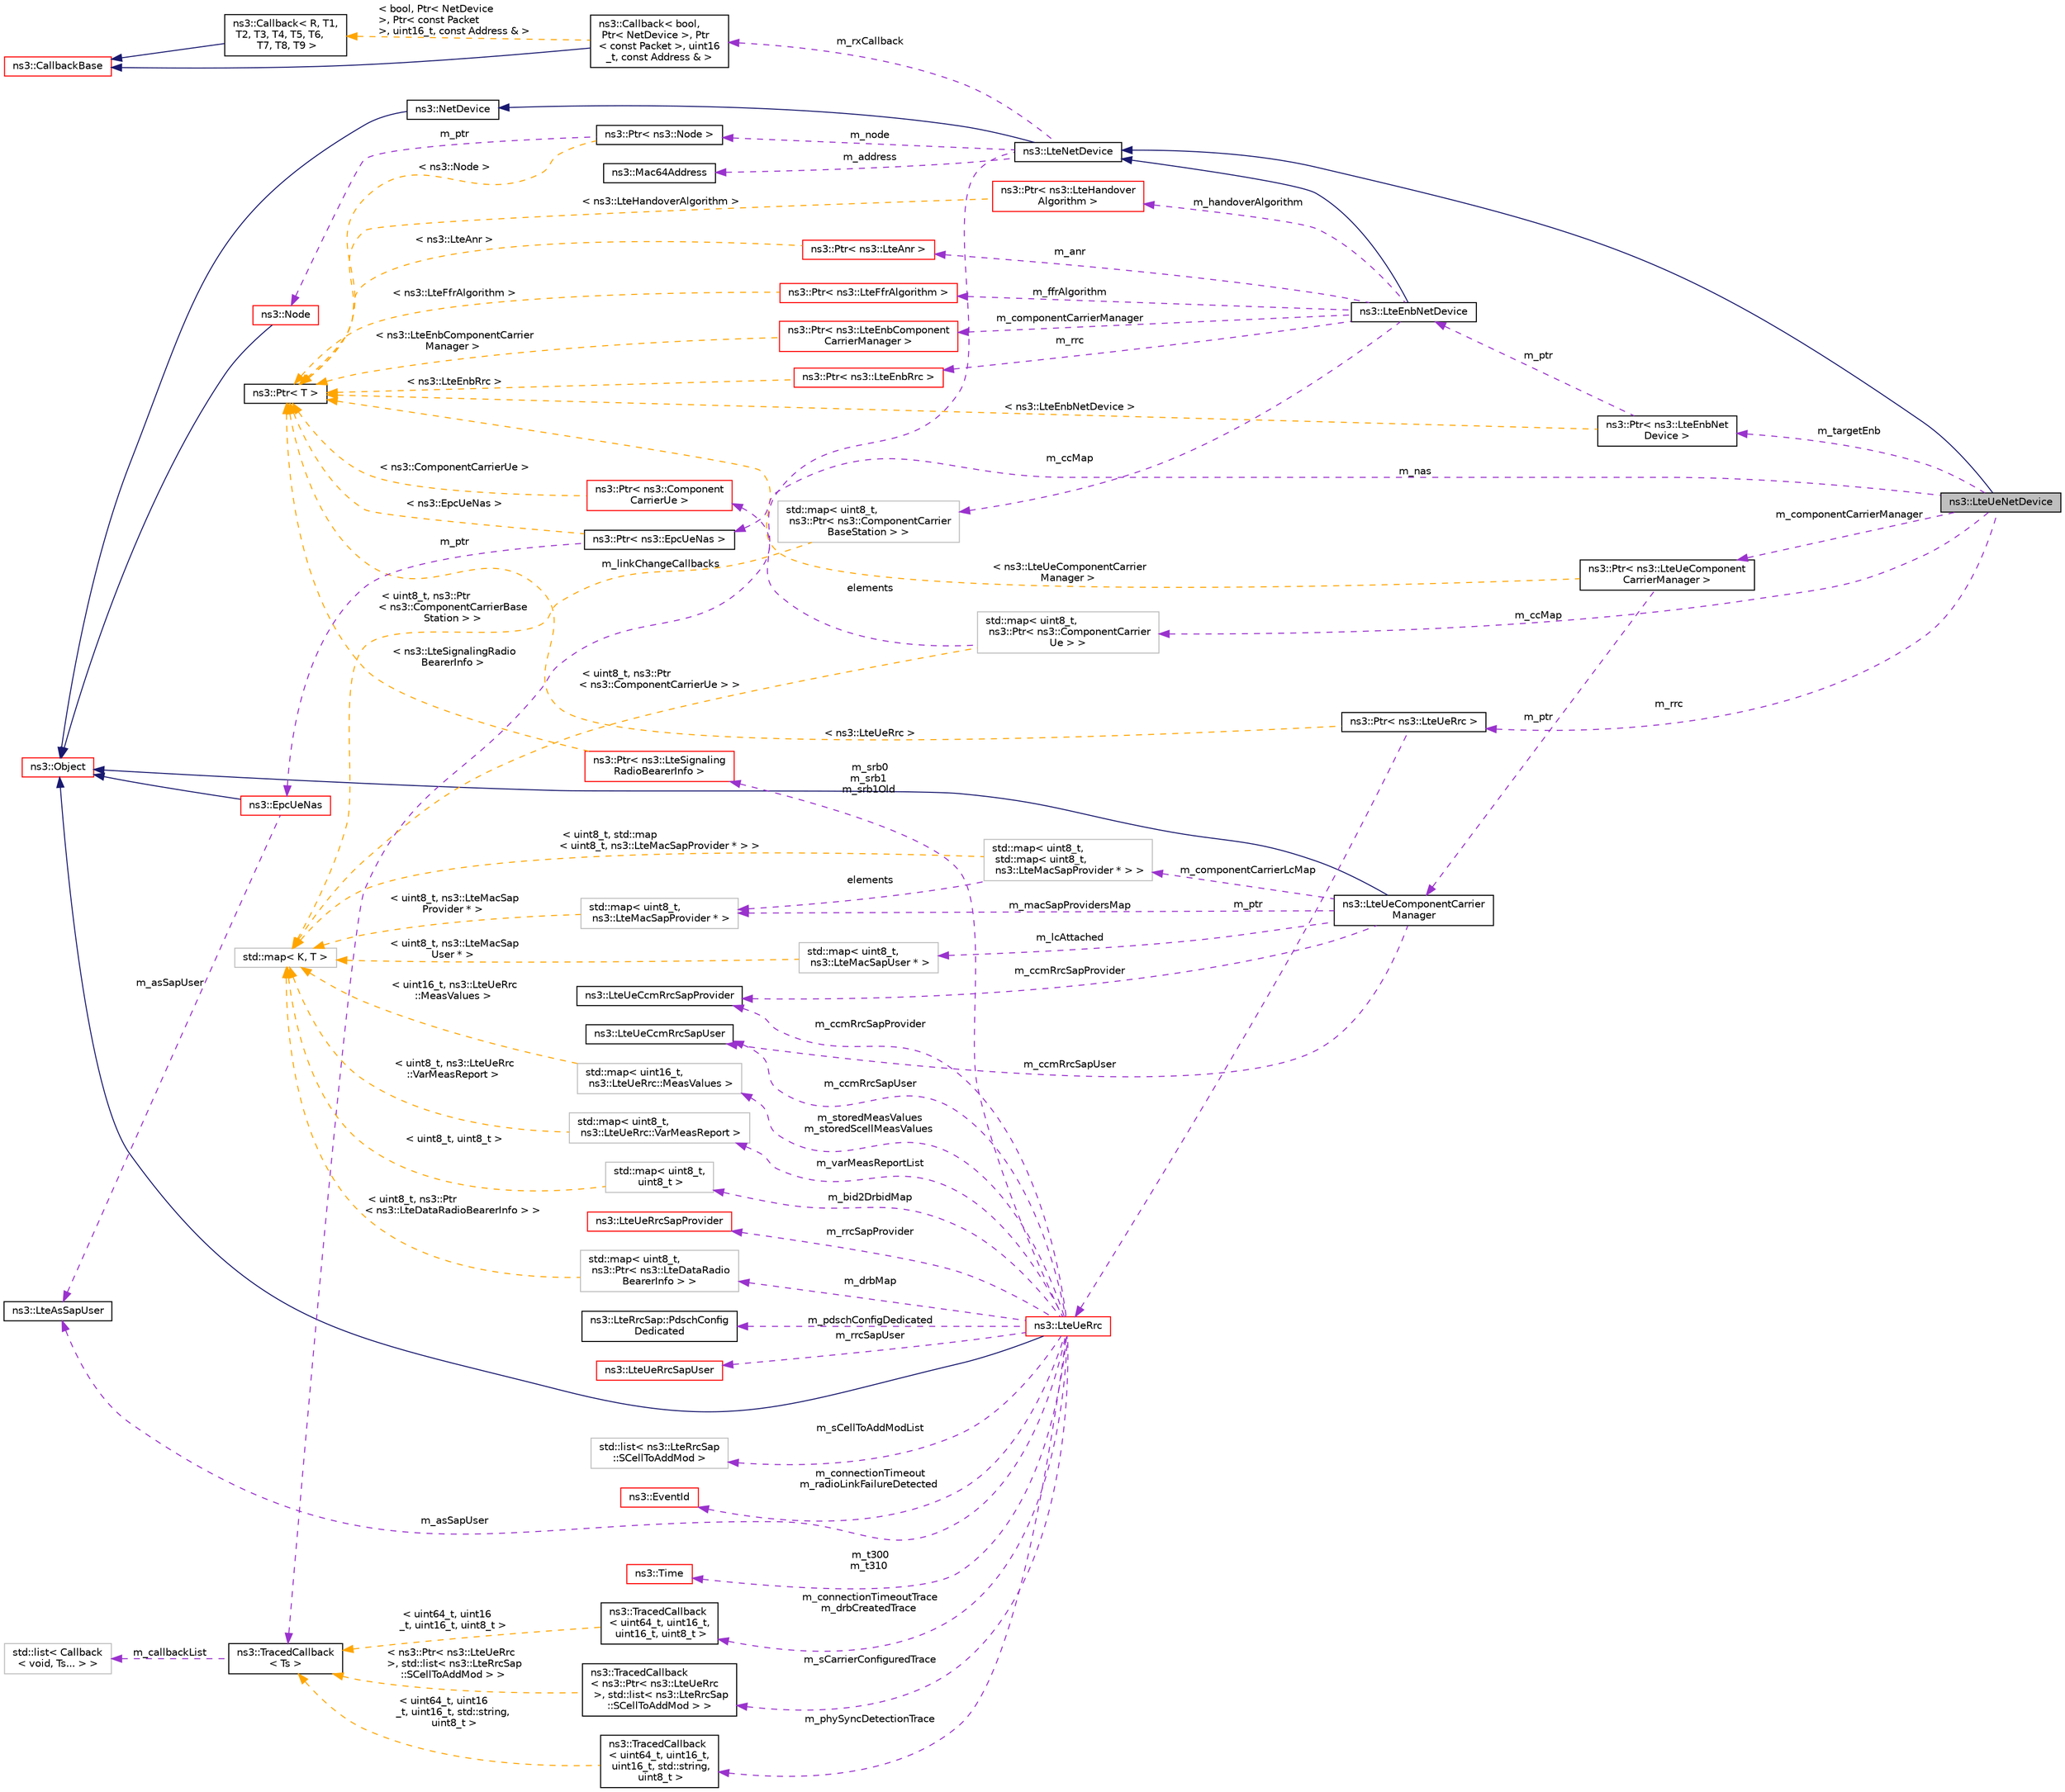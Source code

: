 digraph "ns3::LteUeNetDevice"
{
 // LATEX_PDF_SIZE
  edge [fontname="Helvetica",fontsize="10",labelfontname="Helvetica",labelfontsize="10"];
  node [fontname="Helvetica",fontsize="10",shape=record];
  rankdir="LR";
  Node1 [label="ns3::LteUeNetDevice",height=0.2,width=0.4,color="black", fillcolor="grey75", style="filled", fontcolor="black",tooltip="The LteUeNetDevice class implements the UE net device."];
  Node2 -> Node1 [dir="back",color="midnightblue",fontsize="10",style="solid",fontname="Helvetica"];
  Node2 [label="ns3::LteNetDevice",height=0.2,width=0.4,color="black", fillcolor="white", style="filled",URL="$classns3_1_1_lte_net_device.html",tooltip="LteNetDevice provides basic implementation for all LTE network devices."];
  Node3 -> Node2 [dir="back",color="midnightblue",fontsize="10",style="solid",fontname="Helvetica"];
  Node3 [label="ns3::NetDevice",height=0.2,width=0.4,color="black", fillcolor="white", style="filled",URL="$classns3_1_1_net_device.html",tooltip="Network layer to device interface."];
  Node4 -> Node3 [dir="back",color="midnightblue",fontsize="10",style="solid",fontname="Helvetica"];
  Node4 [label="ns3::Object",height=0.2,width=0.4,color="red", fillcolor="white", style="filled",URL="$classns3_1_1_object.html",tooltip="A base class which provides memory management and object aggregation."];
  Node11 -> Node2 [dir="back",color="darkorchid3",fontsize="10",style="dashed",label=" m_address" ,fontname="Helvetica"];
  Node11 [label="ns3::Mac64Address",height=0.2,width=0.4,color="black", fillcolor="white", style="filled",URL="$classns3_1_1_mac64_address.html",tooltip="an EUI-64 address"];
  Node12 -> Node2 [dir="back",color="darkorchid3",fontsize="10",style="dashed",label=" m_node" ,fontname="Helvetica"];
  Node12 [label="ns3::Ptr\< ns3::Node \>",height=0.2,width=0.4,color="black", fillcolor="white", style="filled",URL="$classns3_1_1_ptr.html",tooltip=" "];
  Node13 -> Node12 [dir="back",color="darkorchid3",fontsize="10",style="dashed",label=" m_ptr" ,fontname="Helvetica"];
  Node13 [label="ns3::Node",height=0.2,width=0.4,color="red", fillcolor="white", style="filled",URL="$classns3_1_1_node.html",tooltip="A network Node."];
  Node4 -> Node13 [dir="back",color="midnightblue",fontsize="10",style="solid",fontname="Helvetica"];
  Node21 -> Node12 [dir="back",color="orange",fontsize="10",style="dashed",label=" \< ns3::Node \>" ,fontname="Helvetica"];
  Node21 [label="ns3::Ptr\< T \>",height=0.2,width=0.4,color="black", fillcolor="white", style="filled",URL="$classns3_1_1_ptr.html",tooltip="Smart pointer class similar to boost::intrusive_ptr."];
  Node47 -> Node2 [dir="back",color="darkorchid3",fontsize="10",style="dashed",label=" m_linkChangeCallbacks" ,fontname="Helvetica"];
  Node47 [label="ns3::TracedCallback\l\< Ts \>",height=0.2,width=0.4,color="black", fillcolor="white", style="filled",URL="$classns3_1_1_traced_callback.html",tooltip="Forward calls to a chain of Callback."];
  Node48 -> Node47 [dir="back",color="darkorchid3",fontsize="10",style="dashed",label=" m_callbackList" ,fontname="Helvetica"];
  Node48 [label="std::list\< Callback\l\< void, Ts... \> \>",height=0.2,width=0.4,color="grey75", fillcolor="white", style="filled",tooltip=" "];
  Node51 -> Node2 [dir="back",color="darkorchid3",fontsize="10",style="dashed",label=" m_rxCallback" ,fontname="Helvetica"];
  Node51 [label="ns3::Callback\< bool,\l Ptr\< NetDevice \>, Ptr\l\< const Packet \>, uint16\l_t, const Address & \>",height=0.2,width=0.4,color="black", fillcolor="white", style="filled",URL="$classns3_1_1_callback.html",tooltip=" "];
  Node41 -> Node51 [dir="back",color="midnightblue",fontsize="10",style="solid",fontname="Helvetica"];
  Node41 [label="ns3::CallbackBase",height=0.2,width=0.4,color="red", fillcolor="white", style="filled",URL="$classns3_1_1_callback_base.html",tooltip="Base class for Callback class."];
  Node45 -> Node51 [dir="back",color="orange",fontsize="10",style="dashed",label=" \< bool, Ptr\< NetDevice\l \>, Ptr\< const Packet\l \>, uint16_t, const Address & \>" ,fontname="Helvetica"];
  Node45 [label="ns3::Callback\< R, T1,\l T2, T3, T4, T5, T6,\l T7, T8, T9 \>",height=0.2,width=0.4,color="black", fillcolor="white", style="filled",URL="$classns3_1_1_callback.html",tooltip="Callback template class."];
  Node41 -> Node45 [dir="back",color="midnightblue",fontsize="10",style="solid",fontname="Helvetica"];
  Node52 -> Node1 [dir="back",color="darkorchid3",fontsize="10",style="dashed",label=" m_componentCarrierManager" ,fontname="Helvetica"];
  Node52 [label="ns3::Ptr\< ns3::LteUeComponent\lCarrierManager \>",height=0.2,width=0.4,color="black", fillcolor="white", style="filled",URL="$classns3_1_1_ptr.html",tooltip=" "];
  Node53 -> Node52 [dir="back",color="darkorchid3",fontsize="10",style="dashed",label=" m_ptr" ,fontname="Helvetica"];
  Node53 [label="ns3::LteUeComponentCarrier\lManager",height=0.2,width=0.4,color="black", fillcolor="white", style="filled",URL="$classns3_1_1_lte_ue_component_carrier_manager.html",tooltip="The abstract base class of a Component Carrier Manager* for UE that operates using the component carr..."];
  Node4 -> Node53 [dir="back",color="midnightblue",fontsize="10",style="solid",fontname="Helvetica"];
  Node54 -> Node53 [dir="back",color="darkorchid3",fontsize="10",style="dashed",label=" m_macSapProvidersMap" ,fontname="Helvetica"];
  Node54 [label="std::map\< uint8_t,\l ns3::LteMacSapProvider * \>",height=0.2,width=0.4,color="grey75", fillcolor="white", style="filled",tooltip=" "];
  Node56 -> Node54 [dir="back",color="orange",fontsize="10",style="dashed",label=" \< uint8_t, ns3::LteMacSap\lProvider * \>" ,fontname="Helvetica"];
  Node56 [label="std::map\< K, T \>",height=0.2,width=0.4,color="grey75", fillcolor="white", style="filled",tooltip=" "];
  Node57 -> Node53 [dir="back",color="darkorchid3",fontsize="10",style="dashed",label=" m_ccmRrcSapProvider" ,fontname="Helvetica"];
  Node57 [label="ns3::LteUeCcmRrcSapProvider",height=0.2,width=0.4,color="black", fillcolor="white", style="filled",URL="$classns3_1_1_lte_ue_ccm_rrc_sap_provider.html",tooltip="Service Access Point (SAP) offered by the UE component carrier manager to the UE RRC."];
  Node58 -> Node53 [dir="back",color="darkorchid3",fontsize="10",style="dashed",label=" m_ccmRrcSapUser" ,fontname="Helvetica"];
  Node58 [label="ns3::LteUeCcmRrcSapUser",height=0.2,width=0.4,color="black", fillcolor="white", style="filled",URL="$classns3_1_1_lte_ue_ccm_rrc_sap_user.html",tooltip="Service Access Point (SAP) offered by the UE RRC to the UE CCM."];
  Node59 -> Node53 [dir="back",color="darkorchid3",fontsize="10",style="dashed",label=" m_lcAttached" ,fontname="Helvetica"];
  Node59 [label="std::map\< uint8_t,\l ns3::LteMacSapUser * \>",height=0.2,width=0.4,color="grey75", fillcolor="white", style="filled",tooltip=" "];
  Node56 -> Node59 [dir="back",color="orange",fontsize="10",style="dashed",label=" \< uint8_t, ns3::LteMacSap\lUser * \>" ,fontname="Helvetica"];
  Node61 -> Node53 [dir="back",color="darkorchid3",fontsize="10",style="dashed",label=" m_componentCarrierLcMap" ,fontname="Helvetica"];
  Node61 [label="std::map\< uint8_t,\l std::map\< uint8_t,\l ns3::LteMacSapProvider * \> \>",height=0.2,width=0.4,color="grey75", fillcolor="white", style="filled",tooltip=" "];
  Node54 -> Node61 [dir="back",color="darkorchid3",fontsize="10",style="dashed",label=" elements" ,fontname="Helvetica"];
  Node56 -> Node61 [dir="back",color="orange",fontsize="10",style="dashed",label=" \< uint8_t, std::map\l\< uint8_t, ns3::LteMacSapProvider * \> \>" ,fontname="Helvetica"];
  Node21 -> Node52 [dir="back",color="orange",fontsize="10",style="dashed",label=" \< ns3::LteUeComponentCarrier\lManager \>" ,fontname="Helvetica"];
  Node62 -> Node1 [dir="back",color="darkorchid3",fontsize="10",style="dashed",label=" m_targetEnb" ,fontname="Helvetica"];
  Node62 [label="ns3::Ptr\< ns3::LteEnbNet\lDevice \>",height=0.2,width=0.4,color="black", fillcolor="white", style="filled",URL="$classns3_1_1_ptr.html",tooltip=" "];
  Node63 -> Node62 [dir="back",color="darkorchid3",fontsize="10",style="dashed",label=" m_ptr" ,fontname="Helvetica"];
  Node63 [label="ns3::LteEnbNetDevice",height=0.2,width=0.4,color="black", fillcolor="white", style="filled",URL="$classns3_1_1_lte_enb_net_device.html",tooltip="The eNodeB device implementation."];
  Node2 -> Node63 [dir="back",color="midnightblue",fontsize="10",style="solid",fontname="Helvetica"];
  Node64 -> Node63 [dir="back",color="darkorchid3",fontsize="10",style="dashed",label=" m_ffrAlgorithm" ,fontname="Helvetica"];
  Node64 [label="ns3::Ptr\< ns3::LteFfrAlgorithm \>",height=0.2,width=0.4,color="red", fillcolor="white", style="filled",URL="$classns3_1_1_ptr.html",tooltip=" "];
  Node21 -> Node64 [dir="back",color="orange",fontsize="10",style="dashed",label=" \< ns3::LteFfrAlgorithm \>" ,fontname="Helvetica"];
  Node66 -> Node63 [dir="back",color="darkorchid3",fontsize="10",style="dashed",label=" m_componentCarrierManager" ,fontname="Helvetica"];
  Node66 [label="ns3::Ptr\< ns3::LteEnbComponent\lCarrierManager \>",height=0.2,width=0.4,color="red", fillcolor="white", style="filled",URL="$classns3_1_1_ptr.html",tooltip=" "];
  Node21 -> Node66 [dir="back",color="orange",fontsize="10",style="dashed",label=" \< ns3::LteEnbComponentCarrier\lManager \>" ,fontname="Helvetica"];
  Node91 -> Node63 [dir="back",color="darkorchid3",fontsize="10",style="dashed",label=" m_ccMap" ,fontname="Helvetica"];
  Node91 [label="std::map\< uint8_t,\l ns3::Ptr\< ns3::ComponentCarrier\lBaseStation \> \>",height=0.2,width=0.4,color="grey75", fillcolor="white", style="filled",tooltip=" "];
  Node56 -> Node91 [dir="back",color="orange",fontsize="10",style="dashed",label=" \< uint8_t, ns3::Ptr\l\< ns3::ComponentCarrierBase\lStation \> \>" ,fontname="Helvetica"];
  Node76 -> Node63 [dir="back",color="darkorchid3",fontsize="10",style="dashed",label=" m_rrc" ,fontname="Helvetica"];
  Node76 [label="ns3::Ptr\< ns3::LteEnbRrc \>",height=0.2,width=0.4,color="red", fillcolor="white", style="filled",URL="$classns3_1_1_ptr.html",tooltip=" "];
  Node21 -> Node76 [dir="back",color="orange",fontsize="10",style="dashed",label=" \< ns3::LteEnbRrc \>" ,fontname="Helvetica"];
  Node175 -> Node63 [dir="back",color="darkorchid3",fontsize="10",style="dashed",label=" m_handoverAlgorithm" ,fontname="Helvetica"];
  Node175 [label="ns3::Ptr\< ns3::LteHandover\lAlgorithm \>",height=0.2,width=0.4,color="red", fillcolor="white", style="filled",URL="$classns3_1_1_ptr.html",tooltip=" "];
  Node21 -> Node175 [dir="back",color="orange",fontsize="10",style="dashed",label=" \< ns3::LteHandoverAlgorithm \>" ,fontname="Helvetica"];
  Node177 -> Node63 [dir="back",color="darkorchid3",fontsize="10",style="dashed",label=" m_anr" ,fontname="Helvetica"];
  Node177 [label="ns3::Ptr\< ns3::LteAnr \>",height=0.2,width=0.4,color="red", fillcolor="white", style="filled",URL="$classns3_1_1_ptr.html",tooltip=" "];
  Node21 -> Node177 [dir="back",color="orange",fontsize="10",style="dashed",label=" \< ns3::LteAnr \>" ,fontname="Helvetica"];
  Node21 -> Node62 [dir="back",color="orange",fontsize="10",style="dashed",label=" \< ns3::LteEnbNetDevice \>" ,fontname="Helvetica"];
  Node181 -> Node1 [dir="back",color="darkorchid3",fontsize="10",style="dashed",label=" m_rrc" ,fontname="Helvetica"];
  Node181 [label="ns3::Ptr\< ns3::LteUeRrc \>",height=0.2,width=0.4,color="black", fillcolor="white", style="filled",URL="$classns3_1_1_ptr.html",tooltip=" "];
  Node182 -> Node181 [dir="back",color="darkorchid3",fontsize="10",style="dashed",label=" m_ptr" ,fontname="Helvetica"];
  Node182 [label="ns3::LteUeRrc",height=0.2,width=0.4,color="red", fillcolor="white", style="filled",URL="$classns3_1_1_lte_ue_rrc.html",tooltip=" "];
  Node4 -> Node182 [dir="back",color="midnightblue",fontsize="10",style="solid",fontname="Helvetica"];
  Node183 -> Node182 [dir="back",color="darkorchid3",fontsize="10",style="dashed",label=" m_rrcSapProvider" ,fontname="Helvetica"];
  Node183 [label="ns3::LteUeRrcSapProvider",height=0.2,width=0.4,color="red", fillcolor="white", style="filled",URL="$classns3_1_1_lte_ue_rrc_sap_provider.html",tooltip="Part of the RRC protocol."];
  Node99 -> Node182 [dir="back",color="darkorchid3",fontsize="10",style="dashed",label=" m_drbMap" ,fontname="Helvetica"];
  Node99 [label="std::map\< uint8_t,\l ns3::Ptr\< ns3::LteDataRadio\lBearerInfo \> \>",height=0.2,width=0.4,color="grey75", fillcolor="white", style="filled",tooltip=" "];
  Node56 -> Node99 [dir="back",color="orange",fontsize="10",style="dashed",label=" \< uint8_t, ns3::Ptr\l\< ns3::LteDataRadioBearerInfo \> \>" ,fontname="Helvetica"];
  Node184 -> Node182 [dir="back",color="darkorchid3",fontsize="10",style="dashed",label=" m_asSapUser" ,fontname="Helvetica"];
  Node184 [label="ns3::LteAsSapUser",height=0.2,width=0.4,color="black", fillcolor="white", style="filled",URL="$classns3_1_1_lte_as_sap_user.html",tooltip="This class implements the Access Stratum (AS) Service Access Point (SAP), i.e., the interface between..."];
  Node185 -> Node182 [dir="back",color="darkorchid3",fontsize="10",style="dashed",label=" m_varMeasReportList" ,fontname="Helvetica"];
  Node185 [label="std::map\< uint8_t,\l ns3::LteUeRrc::VarMeasReport \>",height=0.2,width=0.4,color="grey75", fillcolor="white", style="filled",tooltip=" "];
  Node56 -> Node185 [dir="back",color="orange",fontsize="10",style="dashed",label=" \< uint8_t, ns3::LteUeRrc\l::VarMeasReport \>" ,fontname="Helvetica"];
  Node187 -> Node182 [dir="back",color="darkorchid3",fontsize="10",style="dashed",label=" m_sCarrierConfiguredTrace" ,fontname="Helvetica"];
  Node187 [label="ns3::TracedCallback\l\< ns3::Ptr\< ns3::LteUeRrc\l \>, std::list\< ns3::LteRrcSap\l::SCellToAddMod \> \>",height=0.2,width=0.4,color="black", fillcolor="white", style="filled",URL="$classns3_1_1_traced_callback.html",tooltip=" "];
  Node47 -> Node187 [dir="back",color="orange",fontsize="10",style="dashed",label=" \< ns3::Ptr\< ns3::LteUeRrc\l \>, std::list\< ns3::LteRrcSap\l::SCellToAddMod \> \>" ,fontname="Helvetica"];
  Node121 -> Node182 [dir="back",color="darkorchid3",fontsize="10",style="dashed",label=" m_pdschConfigDedicated" ,fontname="Helvetica"];
  Node121 [label="ns3::LteRrcSap::PdschConfig\lDedicated",height=0.2,width=0.4,color="black", fillcolor="white", style="filled",URL="$structns3_1_1_lte_rrc_sap_1_1_pdsch_config_dedicated.html",tooltip="PdschConfigDedicated structure."];
  Node188 -> Node182 [dir="back",color="darkorchid3",fontsize="10",style="dashed",label=" m_bid2DrbidMap" ,fontname="Helvetica"];
  Node188 [label="std::map\< uint8_t,\l uint8_t \>",height=0.2,width=0.4,color="grey75", fillcolor="white", style="filled",tooltip=" "];
  Node56 -> Node188 [dir="back",color="orange",fontsize="10",style="dashed",label=" \< uint8_t, uint8_t \>" ,fontname="Helvetica"];
  Node189 -> Node182 [dir="back",color="darkorchid3",fontsize="10",style="dashed",label=" m_sCellToAddModList" ,fontname="Helvetica"];
  Node189 [label="std::list\< ns3::LteRrcSap\l::SCellToAddMod \>",height=0.2,width=0.4,color="grey75", fillcolor="white", style="filled",tooltip=" "];
  Node17 -> Node182 [dir="back",color="darkorchid3",fontsize="10",style="dashed",label=" m_connectionTimeout\nm_radioLinkFailureDetected" ,fontname="Helvetica"];
  Node17 [label="ns3::EventId",height=0.2,width=0.4,color="red", fillcolor="white", style="filled",URL="$classns3_1_1_event_id.html",tooltip="An identifier for simulation events."];
  Node205 -> Node182 [dir="back",color="darkorchid3",fontsize="10",style="dashed",label=" m_storedMeasValues\nm_storedScellMeasValues" ,fontname="Helvetica"];
  Node205 [label="std::map\< uint16_t,\l ns3::LteUeRrc::MeasValues \>",height=0.2,width=0.4,color="grey75", fillcolor="white", style="filled",tooltip=" "];
  Node56 -> Node205 [dir="back",color="orange",fontsize="10",style="dashed",label=" \< uint16_t, ns3::LteUeRrc\l::MeasValues \>" ,fontname="Helvetica"];
  Node207 -> Node182 [dir="back",color="darkorchid3",fontsize="10",style="dashed",label=" m_phySyncDetectionTrace" ,fontname="Helvetica"];
  Node207 [label="ns3::TracedCallback\l\< uint64_t, uint16_t,\l uint16_t, std::string,\l uint8_t \>",height=0.2,width=0.4,color="black", fillcolor="white", style="filled",URL="$classns3_1_1_traced_callback.html",tooltip=" "];
  Node47 -> Node207 [dir="back",color="orange",fontsize="10",style="dashed",label=" \< uint64_t, uint16\l_t, uint16_t, std::string,\l uint8_t \>" ,fontname="Helvetica"];
  Node125 -> Node182 [dir="back",color="darkorchid3",fontsize="10",style="dashed",label=" m_connectionTimeoutTrace\nm_drbCreatedTrace" ,fontname="Helvetica"];
  Node125 [label="ns3::TracedCallback\l\< uint64_t, uint16_t,\l uint16_t, uint8_t \>",height=0.2,width=0.4,color="black", fillcolor="white", style="filled",URL="$classns3_1_1_traced_callback.html",tooltip=" "];
  Node47 -> Node125 [dir="back",color="orange",fontsize="10",style="dashed",label=" \< uint64_t, uint16\l_t, uint16_t, uint8_t \>" ,fontname="Helvetica"];
  Node126 -> Node182 [dir="back",color="darkorchid3",fontsize="10",style="dashed",label=" m_srb0\nm_srb1\nm_srb1Old" ,fontname="Helvetica"];
  Node126 [label="ns3::Ptr\< ns3::LteSignaling\lRadioBearerInfo \>",height=0.2,width=0.4,color="red", fillcolor="white", style="filled",URL="$classns3_1_1_ptr.html",tooltip=" "];
  Node21 -> Node126 [dir="back",color="orange",fontsize="10",style="dashed",label=" \< ns3::LteSignalingRadio\lBearerInfo \>" ,fontname="Helvetica"];
  Node58 -> Node182 [dir="back",color="darkorchid3",fontsize="10",style="dashed",label=" m_ccmRrcSapUser" ,fontname="Helvetica"];
  Node57 -> Node182 [dir="back",color="darkorchid3",fontsize="10",style="dashed",label=" m_ccmRrcSapProvider" ,fontname="Helvetica"];
  Node208 -> Node182 [dir="back",color="darkorchid3",fontsize="10",style="dashed",label=" m_rrcSapUser" ,fontname="Helvetica"];
  Node208 [label="ns3::LteUeRrcSapUser",height=0.2,width=0.4,color="red", fillcolor="white", style="filled",URL="$classns3_1_1_lte_ue_rrc_sap_user.html",tooltip="Part of the RRC protocol."];
  Node22 -> Node182 [dir="back",color="darkorchid3",fontsize="10",style="dashed",label=" m_t300\nm_t310" ,fontname="Helvetica"];
  Node22 [label="ns3::Time",height=0.2,width=0.4,color="red", fillcolor="white", style="filled",URL="$classns3_1_1_time.html",tooltip="Simulation virtual time values and global simulation resolution."];
  Node21 -> Node181 [dir="back",color="orange",fontsize="10",style="dashed",label=" \< ns3::LteUeRrc \>" ,fontname="Helvetica"];
  Node228 -> Node1 [dir="back",color="darkorchid3",fontsize="10",style="dashed",label=" m_nas" ,fontname="Helvetica"];
  Node228 [label="ns3::Ptr\< ns3::EpcUeNas \>",height=0.2,width=0.4,color="black", fillcolor="white", style="filled",URL="$classns3_1_1_ptr.html",tooltip=" "];
  Node229 -> Node228 [dir="back",color="darkorchid3",fontsize="10",style="dashed",label=" m_ptr" ,fontname="Helvetica"];
  Node229 [label="ns3::EpcUeNas",height=0.2,width=0.4,color="red", fillcolor="white", style="filled",URL="$classns3_1_1_epc_ue_nas.html",tooltip=" "];
  Node4 -> Node229 [dir="back",color="midnightblue",fontsize="10",style="solid",fontname="Helvetica"];
  Node184 -> Node229 [dir="back",color="darkorchid3",fontsize="10",style="dashed",label=" m_asSapUser" ,fontname="Helvetica"];
  Node21 -> Node228 [dir="back",color="orange",fontsize="10",style="dashed",label=" \< ns3::EpcUeNas \>" ,fontname="Helvetica"];
  Node245 -> Node1 [dir="back",color="darkorchid3",fontsize="10",style="dashed",label=" m_ccMap" ,fontname="Helvetica"];
  Node245 [label="std::map\< uint8_t,\l ns3::Ptr\< ns3::ComponentCarrier\lUe \> \>",height=0.2,width=0.4,color="grey75", fillcolor="white", style="filled",tooltip=" "];
  Node246 -> Node245 [dir="back",color="darkorchid3",fontsize="10",style="dashed",label=" elements" ,fontname="Helvetica"];
  Node246 [label="ns3::Ptr\< ns3::Component\lCarrierUe \>",height=0.2,width=0.4,color="red", fillcolor="white", style="filled",URL="$classns3_1_1_ptr.html",tooltip=" "];
  Node21 -> Node246 [dir="back",color="orange",fontsize="10",style="dashed",label=" \< ns3::ComponentCarrierUe \>" ,fontname="Helvetica"];
  Node56 -> Node245 [dir="back",color="orange",fontsize="10",style="dashed",label=" \< uint8_t, ns3::Ptr\l\< ns3::ComponentCarrierUe \> \>" ,fontname="Helvetica"];
}

